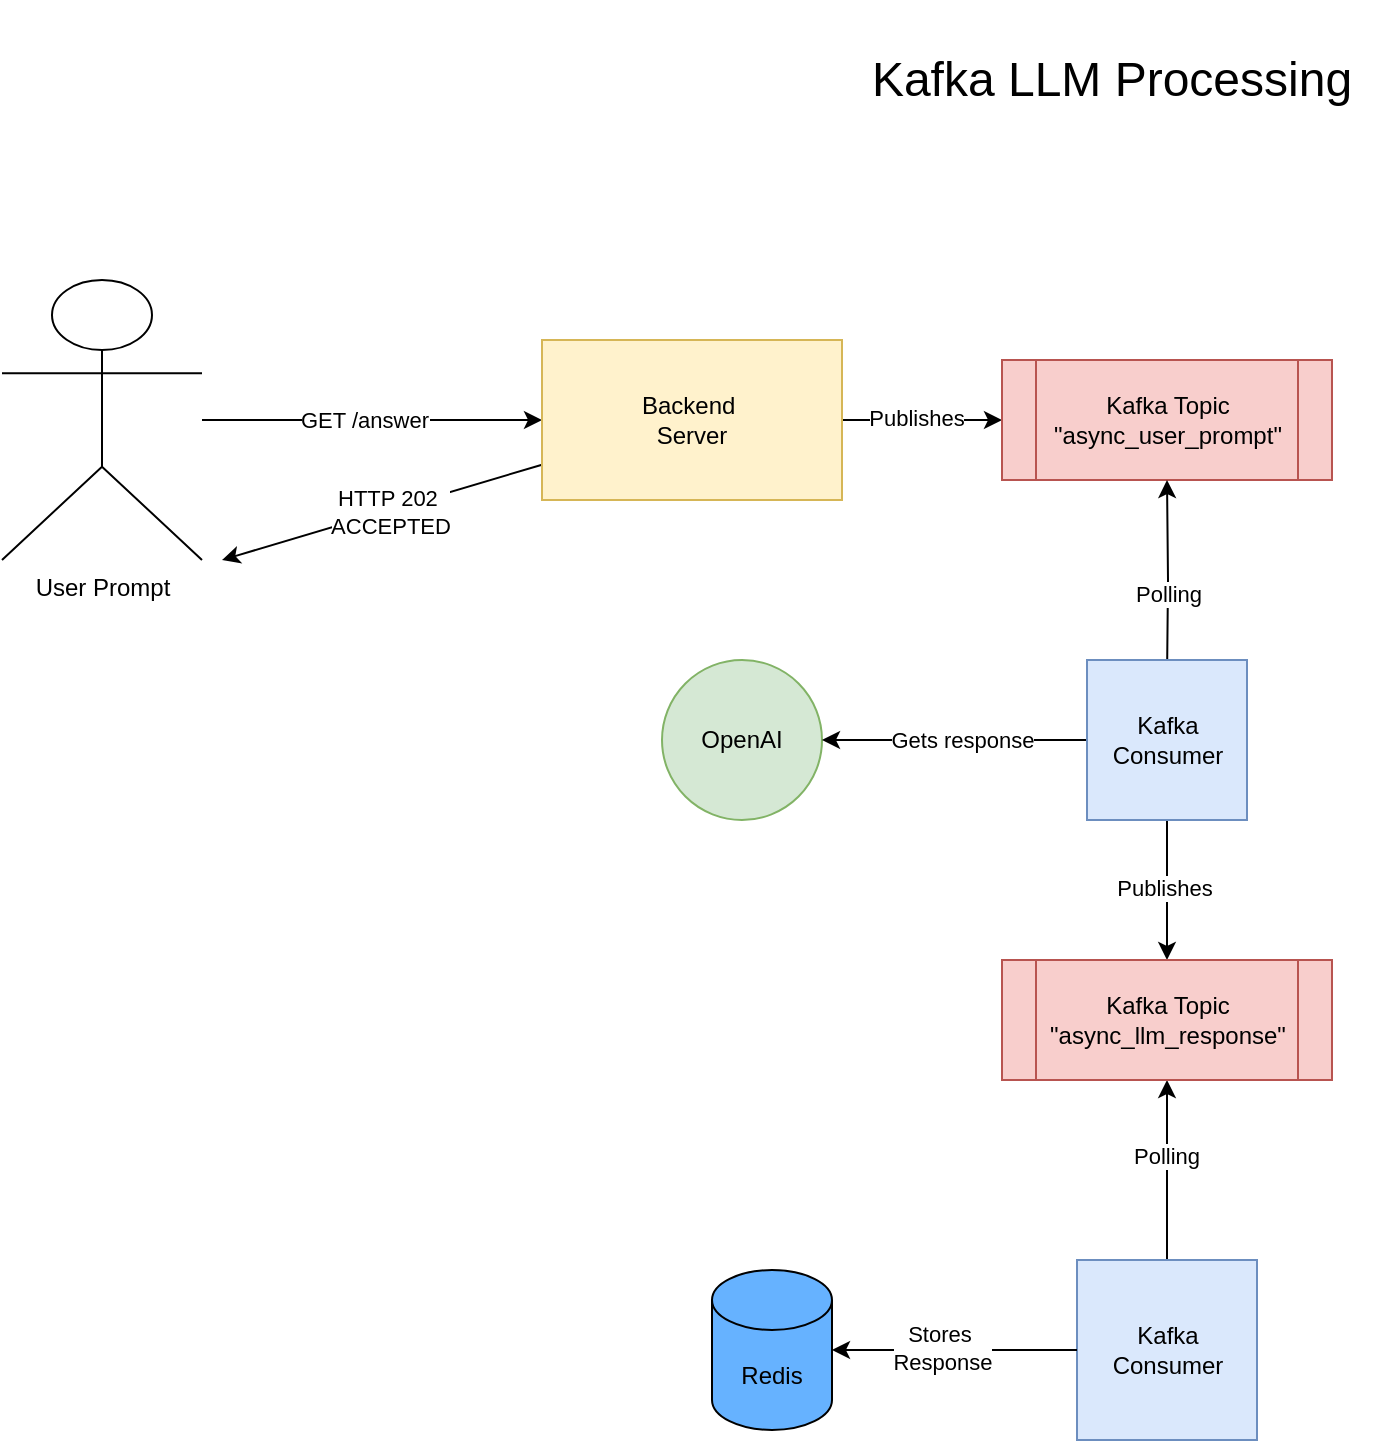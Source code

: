 <mxfile>
    <diagram name="Page-1" id="_iXNkQXKJSDpI1TCn4Rz">
        <mxGraphModel dx="1145" dy="649" grid="1" gridSize="10" guides="1" tooltips="1" connect="1" arrows="1" fold="1" page="1" pageScale="1" pageWidth="850" pageHeight="1100" math="0" shadow="0">
            <root>
                <mxCell id="0"/>
                <mxCell id="1" parent="0"/>
                <mxCell id="s0QmRArb7HIhSVUQ_1AF-5" value="" style="edgeStyle=orthogonalEdgeStyle;rounded=0;orthogonalLoop=1;jettySize=auto;html=1;" parent="1" source="s0QmRArb7HIhSVUQ_1AF-1" target="s0QmRArb7HIhSVUQ_1AF-4" edge="1">
                    <mxGeometry relative="1" as="geometry">
                        <Array as="points">
                            <mxPoint x="170" y="240"/>
                            <mxPoint x="170" y="240"/>
                        </Array>
                    </mxGeometry>
                </mxCell>
                <mxCell id="3" value="GET /answer" style="edgeLabel;html=1;align=center;verticalAlign=middle;resizable=0;points=[];" vertex="1" connectable="0" parent="s0QmRArb7HIhSVUQ_1AF-5">
                    <mxGeometry x="-0.046" relative="1" as="geometry">
                        <mxPoint as="offset"/>
                    </mxGeometry>
                </mxCell>
                <mxCell id="s0QmRArb7HIhSVUQ_1AF-1" value="User Prompt&lt;div&gt;&lt;br&gt;&lt;/div&gt;" style="shape=umlActor;verticalLabelPosition=bottom;verticalAlign=top;html=1;outlineConnect=0;" parent="1" vertex="1">
                    <mxGeometry x="40" y="170" width="100" height="140" as="geometry"/>
                </mxCell>
                <mxCell id="s0QmRArb7HIhSVUQ_1AF-11" value="" style="edgeStyle=orthogonalEdgeStyle;rounded=0;orthogonalLoop=1;jettySize=auto;html=1;" parent="1" source="s0QmRArb7HIhSVUQ_1AF-4" target="s0QmRArb7HIhSVUQ_1AF-10" edge="1">
                    <mxGeometry relative="1" as="geometry"/>
                </mxCell>
                <mxCell id="s0QmRArb7HIhSVUQ_1AF-16" value="Publishes" style="edgeLabel;html=1;align=center;verticalAlign=middle;resizable=0;points=[];" parent="s0QmRArb7HIhSVUQ_1AF-11" vertex="1" connectable="0">
                    <mxGeometry x="-0.105" y="1" relative="1" as="geometry">
                        <mxPoint x="1" as="offset"/>
                    </mxGeometry>
                </mxCell>
                <mxCell id="2" style="edgeStyle=none;html=1;" edge="1" parent="1" source="s0QmRArb7HIhSVUQ_1AF-4">
                    <mxGeometry relative="1" as="geometry">
                        <mxPoint x="150" y="310" as="targetPoint"/>
                    </mxGeometry>
                </mxCell>
                <mxCell id="4" value="HTTP 202&amp;nbsp;&lt;div&gt;ACCEPTED&lt;/div&gt;" style="edgeLabel;html=1;align=center;verticalAlign=middle;resizable=0;points=[];" vertex="1" connectable="0" parent="2">
                    <mxGeometry x="-0.043" y="1" relative="1" as="geometry">
                        <mxPoint as="offset"/>
                    </mxGeometry>
                </mxCell>
                <mxCell id="s0QmRArb7HIhSVUQ_1AF-4" value="Backend&amp;nbsp;&lt;div&gt;Server&lt;/div&gt;" style="rounded=0;whiteSpace=wrap;html=1;fillColor=#fff2cc;strokeColor=#d6b656;" parent="1" vertex="1">
                    <mxGeometry x="310" y="200" width="150" height="80" as="geometry"/>
                </mxCell>
                <mxCell id="s0QmRArb7HIhSVUQ_1AF-6" value="OpenAI" style="ellipse;whiteSpace=wrap;html=1;fillColor=#d5e8d4;strokeColor=#82b366;rounded=0;" parent="1" vertex="1">
                    <mxGeometry x="370" y="360" width="80" height="80" as="geometry"/>
                </mxCell>
                <mxCell id="s0QmRArb7HIhSVUQ_1AF-10" value="Kafka Topic&lt;div&gt;&quot;async_user_prompt&quot;&lt;/div&gt;" style="shape=process;whiteSpace=wrap;html=1;backgroundOutline=1;fillColor=#f8cecc;strokeColor=#b85450;rounded=0;" parent="1" vertex="1">
                    <mxGeometry x="540" y="210" width="165" height="60" as="geometry"/>
                </mxCell>
                <mxCell id="s0QmRArb7HIhSVUQ_1AF-14" value="" style="edgeStyle=orthogonalEdgeStyle;rounded=0;orthogonalLoop=1;jettySize=auto;html=1;" parent="1" target="s0QmRArb7HIhSVUQ_1AF-10" edge="1">
                    <mxGeometry relative="1" as="geometry">
                        <mxPoint x="622.5" y="370" as="sourcePoint"/>
                    </mxGeometry>
                </mxCell>
                <mxCell id="s0QmRArb7HIhSVUQ_1AF-15" value="Polling" style="edgeLabel;html=1;align=center;verticalAlign=middle;resizable=0;points=[];" parent="s0QmRArb7HIhSVUQ_1AF-14" vertex="1" connectable="0">
                    <mxGeometry x="-0.138" y="1" relative="1" as="geometry">
                        <mxPoint x="1" as="offset"/>
                    </mxGeometry>
                </mxCell>
                <mxCell id="s0QmRArb7HIhSVUQ_1AF-20" value="&lt;font style=&quot;font-size: 24px;&quot;&gt;Kafka LLM Processing&lt;/font&gt;" style="text;html=1;align=center;verticalAlign=middle;whiteSpace=wrap;rounded=0;" parent="1" vertex="1">
                    <mxGeometry x="460" y="30" width="270" height="80" as="geometry"/>
                </mxCell>
                <mxCell id="20" style="edgeStyle=none;html=1;entryX=0.5;entryY=1;entryDx=0;entryDy=0;" edge="1" parent="1" source="6" target="11">
                    <mxGeometry relative="1" as="geometry"/>
                </mxCell>
                <mxCell id="21" value="Polling" style="edgeLabel;html=1;align=center;verticalAlign=middle;resizable=0;points=[];" vertex="1" connectable="0" parent="20">
                    <mxGeometry x="0.163" y="1" relative="1" as="geometry">
                        <mxPoint as="offset"/>
                    </mxGeometry>
                </mxCell>
                <mxCell id="6" value="Kafka&lt;div&gt;Consumer&lt;/div&gt;" style="whiteSpace=wrap;html=1;aspect=fixed;fillColor=#dae8fc;strokeColor=#6c8ebf;" vertex="1" parent="1">
                    <mxGeometry x="577.5" y="660" width="90" height="90" as="geometry"/>
                </mxCell>
                <mxCell id="9" style="edgeStyle=none;html=1;entryX=1;entryY=0.5;entryDx=0;entryDy=0;" edge="1" parent="1" source="8" target="s0QmRArb7HIhSVUQ_1AF-6">
                    <mxGeometry relative="1" as="geometry"/>
                </mxCell>
                <mxCell id="10" value="Gets response" style="edgeLabel;html=1;align=center;verticalAlign=middle;resizable=0;points=[];" vertex="1" connectable="0" parent="9">
                    <mxGeometry x="0.083" y="3" relative="1" as="geometry">
                        <mxPoint x="9" y="-3" as="offset"/>
                    </mxGeometry>
                </mxCell>
                <mxCell id="16" style="edgeStyle=none;html=1;entryX=0.5;entryY=0;entryDx=0;entryDy=0;" edge="1" parent="1" source="8" target="11">
                    <mxGeometry relative="1" as="geometry"/>
                </mxCell>
                <mxCell id="17" value="Publishes" style="edgeLabel;html=1;align=center;verticalAlign=middle;resizable=0;points=[];" vertex="1" connectable="0" parent="16">
                    <mxGeometry x="-0.046" y="-2" relative="1" as="geometry">
                        <mxPoint as="offset"/>
                    </mxGeometry>
                </mxCell>
                <mxCell id="8" value="Kafka&lt;div&gt;Consumer&lt;/div&gt;" style="whiteSpace=wrap;html=1;aspect=fixed;fillColor=#dae8fc;strokeColor=#6c8ebf;" vertex="1" parent="1">
                    <mxGeometry x="582.5" y="360" width="80" height="80" as="geometry"/>
                </mxCell>
                <mxCell id="11" value="Kafka Topic&lt;div&gt;&quot;async_llm_response&quot;&lt;/div&gt;" style="shape=process;whiteSpace=wrap;html=1;backgroundOutline=1;fillColor=#f8cecc;strokeColor=#b85450;rounded=0;" vertex="1" parent="1">
                    <mxGeometry x="540" y="510" width="165" height="60" as="geometry"/>
                </mxCell>
                <mxCell id="24" value="Redis" style="shape=cylinder3;whiteSpace=wrap;html=1;boundedLbl=1;backgroundOutline=1;size=15;fillColor=#66B2FF;" vertex="1" parent="1">
                    <mxGeometry x="395" y="665" width="60" height="80" as="geometry"/>
                </mxCell>
                <mxCell id="25" style="edgeStyle=none;html=1;entryX=1;entryY=0.5;entryDx=0;entryDy=0;entryPerimeter=0;" edge="1" parent="1" source="6" target="24">
                    <mxGeometry relative="1" as="geometry"/>
                </mxCell>
                <mxCell id="26" value="Stores&amp;nbsp;&lt;div&gt;Response&lt;/div&gt;" style="edgeLabel;html=1;align=center;verticalAlign=middle;resizable=0;points=[];" vertex="1" connectable="0" parent="25">
                    <mxGeometry x="0.114" y="-1" relative="1" as="geometry">
                        <mxPoint as="offset"/>
                    </mxGeometry>
                </mxCell>
            </root>
        </mxGraphModel>
    </diagram>
</mxfile>